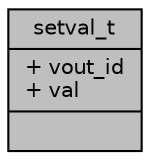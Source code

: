 digraph "setval_t"
{
 // INTERACTIVE_SVG=YES
 // LATEX_PDF_SIZE
  bgcolor="transparent";
  edge [fontname="Helvetica",fontsize="10",labelfontname="Helvetica",labelfontsize="10"];
  node [fontname="Helvetica",fontsize="10",shape=record];
  Node1 [label="{setval_t\n|+ vout_id\l+ val\l|}",height=0.2,width=0.4,color="black", fillcolor="grey75", style="filled", fontcolor="black",tooltip=" "];
}
